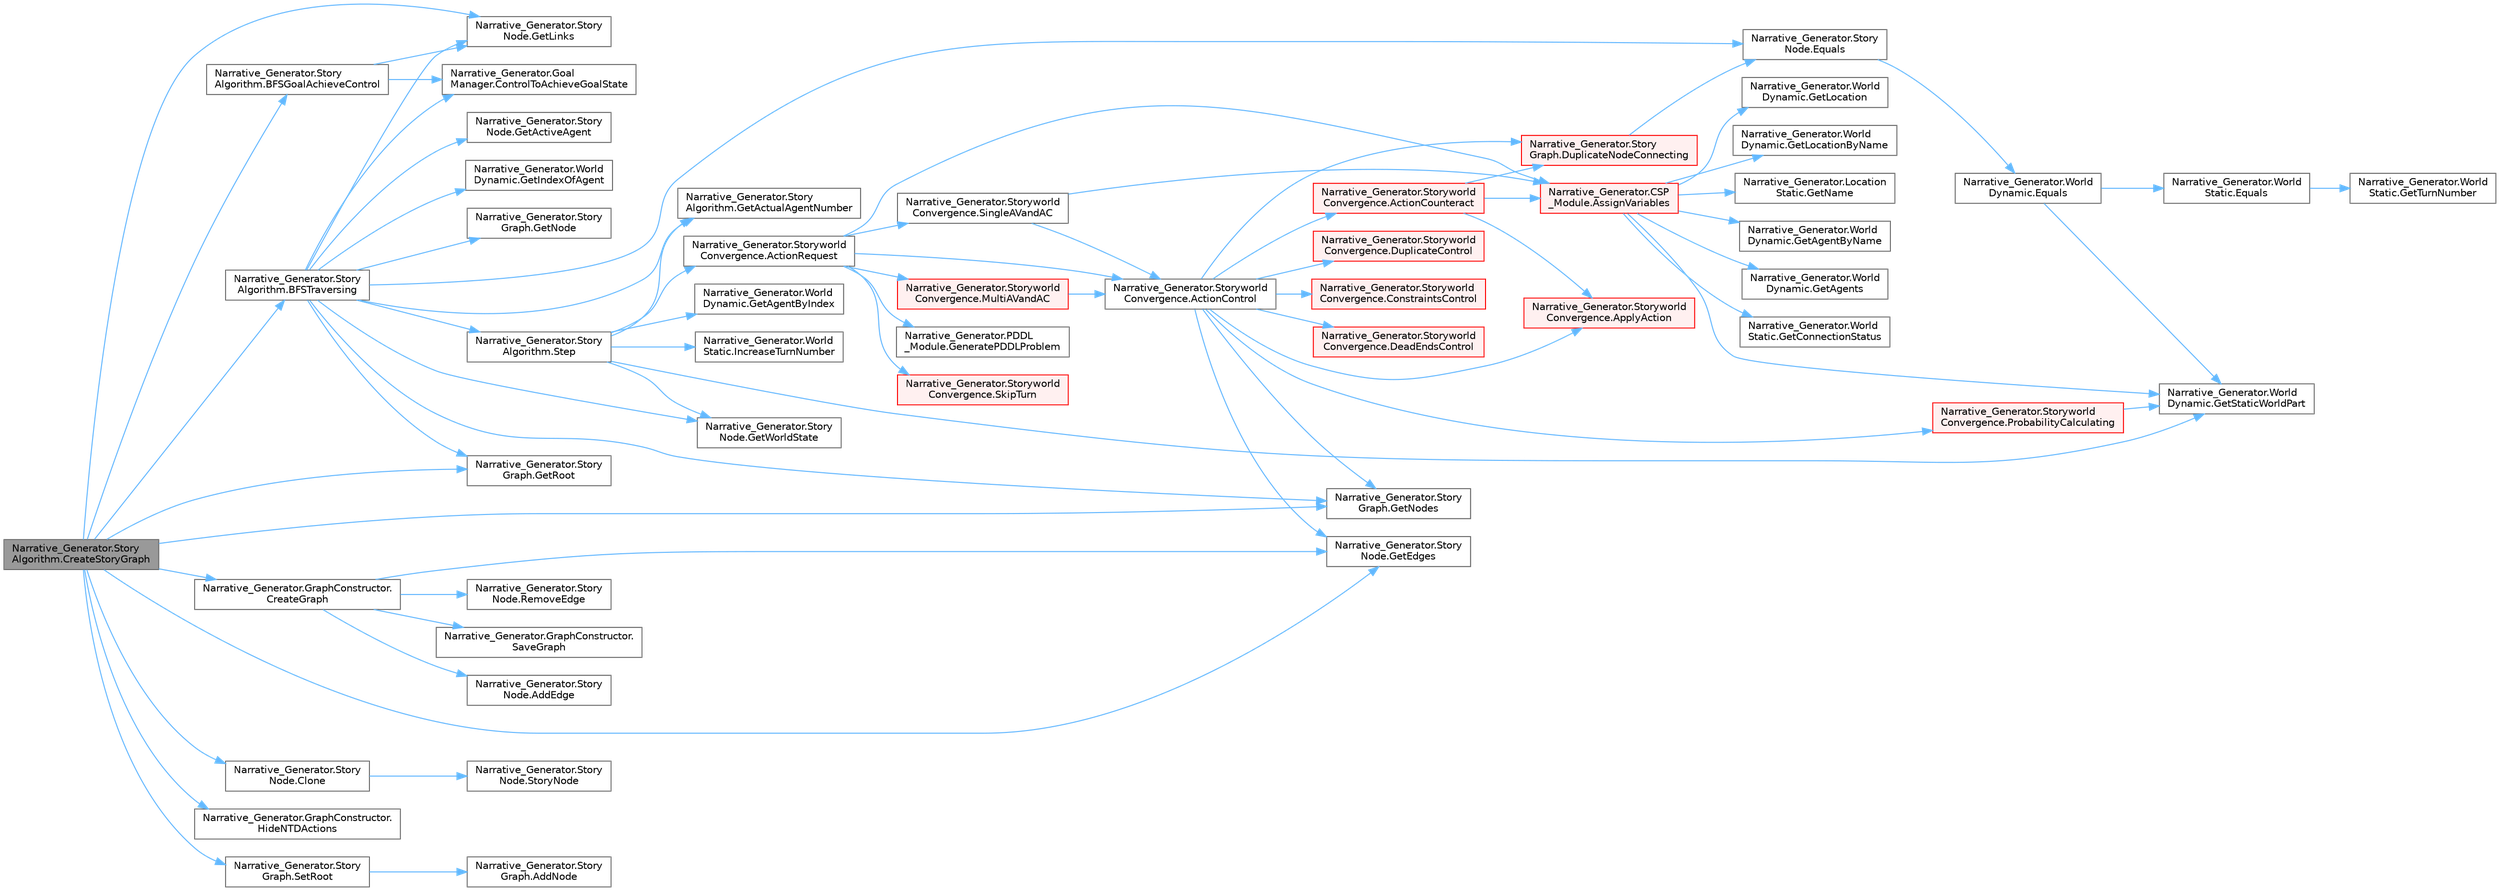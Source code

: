 digraph "Narrative_Generator.StoryAlgorithm.CreateStoryGraph"
{
 // LATEX_PDF_SIZE
  bgcolor="transparent";
  edge [fontname=Helvetica,fontsize=10,labelfontname=Helvetica,labelfontsize=10];
  node [fontname=Helvetica,fontsize=10,shape=box,height=0.2,width=0.4];
  rankdir="LR";
  Node1 [label="Narrative_Generator.Story\lAlgorithm.CreateStoryGraph",height=0.2,width=0.4,color="gray40", fillcolor="grey60", style="filled", fontcolor="black",tooltip="The method that controls the creation of the story graph."];
  Node1 -> Node2 [color="steelblue1",style="solid"];
  Node2 [label="Narrative_Generator.Story\lAlgorithm.BFSGoalAchieveControl",height=0.2,width=0.4,color="grey40", fillcolor="white", style="filled",URL="$class_narrative___generator_1_1_story_algorithm.html#a642de71021abf927ab6f4630287e3304",tooltip="A method that traverses the graph according to the concept of breadth-first search and determines the..."];
  Node2 -> Node3 [color="steelblue1",style="solid"];
  Node3 [label="Narrative_Generator.Goal\lManager.ControlToAchieveGoalState",height=0.2,width=0.4,color="grey40", fillcolor="white", style="filled",URL="$class_narrative___generator_1_1_goal_manager.html#a03884832e1dbd91103e5fa64610bcad7",tooltip="Checks the achievement of any of the goal conditions (in state)."];
  Node2 -> Node4 [color="steelblue1",style="solid"];
  Node4 [label="Narrative_Generator.Story\lNode.GetLinks",height=0.2,width=0.4,color="grey40", fillcolor="white", style="filled",URL="$class_narrative___generator_1_1_story_node.html#a97c8781334050ca7df409f2b46584660",tooltip="Returns a list of all nodes connected to this node."];
  Node1 -> Node5 [color="steelblue1",style="solid"];
  Node5 [label="Narrative_Generator.Story\lAlgorithm.BFSTraversing",height=0.2,width=0.4,color="grey40", fillcolor="white", style="filled",URL="$class_narrative___generator_1_1_story_algorithm.html#a7791dc587915617de53183d85424e7aa",tooltip="A method in which we sequentially create a story graph, node by node, starting at the root,..."];
  Node5 -> Node3 [color="steelblue1",style="solid"];
  Node5 -> Node6 [color="steelblue1",style="solid"];
  Node6 [label="Narrative_Generator.Story\lNode.Equals",height=0.2,width=0.4,color="grey40", fillcolor="white", style="filled",URL="$class_narrative___generator_1_1_story_node.html#a0b05d9dcfa6423f4247cceba1ad62eef",tooltip="Method for comparing two StoryNode instance."];
  Node6 -> Node7 [color="steelblue1",style="solid"];
  Node7 [label="Narrative_Generator.World\lDynamic.Equals",height=0.2,width=0.4,color="grey40", fillcolor="white", style="filled",URL="$class_narrative___generator_1_1_world_dynamic.html#a3b7c061efc8d23cb561bc940800e6a48",tooltip="Method for comparing two WorldDynamic instance."];
  Node7 -> Node8 [color="steelblue1",style="solid"];
  Node8 [label="Narrative_Generator.World\lStatic.Equals",height=0.2,width=0.4,color="grey40", fillcolor="white", style="filled",URL="$class_narrative___generator_1_1_world_static.html#aac70b40850296f313ceaf4f0bcad1549",tooltip="Method for comparing two WorldStatic instance."];
  Node8 -> Node9 [color="steelblue1",style="solid"];
  Node9 [label="Narrative_Generator.World\lStatic.GetTurnNumber",height=0.2,width=0.4,color="grey40", fillcolor="white", style="filled",URL="$class_narrative___generator_1_1_world_static.html#addfc6eedbd7e250cca63bec54ef714a7",tooltip="Returns the turn number."];
  Node7 -> Node10 [color="steelblue1",style="solid"];
  Node10 [label="Narrative_Generator.World\lDynamic.GetStaticWorldPart",height=0.2,width=0.4,color="grey40", fillcolor="white", style="filled",URL="$class_narrative___generator_1_1_world_dynamic.html#af84d5b47653c246de39ebfa7b791826a",tooltip="Returns a component with the static part of the state of this storyworld."];
  Node5 -> Node11 [color="steelblue1",style="solid"];
  Node11 [label="Narrative_Generator.Story\lNode.GetActiveAgent",height=0.2,width=0.4,color="grey40", fillcolor="white", style="filled",URL="$class_narrative___generator_1_1_story_node.html#ad12b92efc9b06a4ee82d4f975a4c5f1d",tooltip="Returns information about the active agent."];
  Node5 -> Node12 [color="steelblue1",style="solid"];
  Node12 [label="Narrative_Generator.Story\lAlgorithm.GetActualAgentNumber",height=0.2,width=0.4,color="grey40", fillcolor="white", style="filled",URL="$class_narrative___generator_1_1_story_algorithm.html#a13d33bb6e24a076bd720a5046193bad4",tooltip="A method that returns the index of the agent that should perform the action."];
  Node5 -> Node13 [color="steelblue1",style="solid"];
  Node13 [label="Narrative_Generator.World\lDynamic.GetIndexOfAgent",height=0.2,width=0.4,color="grey40", fillcolor="white", style="filled",URL="$class_narrative___generator_1_1_world_dynamic.html#aff1029d114e5fd8a0dea75c2cc001af8",tooltip="Returns the index of the specified agent in the list of agents."];
  Node5 -> Node4 [color="steelblue1",style="solid"];
  Node5 -> Node14 [color="steelblue1",style="solid"];
  Node14 [label="Narrative_Generator.Story\lGraph.GetNode",height=0.2,width=0.4,color="grey40", fillcolor="white", style="filled",URL="$class_narrative___generator_1_1_story_graph.html#aa2c2f7846cf71a52d3f669407a12d1c4",tooltip="Returns the specified node from the storygraph."];
  Node5 -> Node15 [color="steelblue1",style="solid"];
  Node15 [label="Narrative_Generator.Story\lGraph.GetNodes",height=0.2,width=0.4,color="grey40", fillcolor="white", style="filled",URL="$class_narrative___generator_1_1_story_graph.html#a87cf32c4d674ebd68744e77652666b57",tooltip="Returns a list of nodes in the storygraph."];
  Node5 -> Node16 [color="steelblue1",style="solid"];
  Node16 [label="Narrative_Generator.Story\lGraph.GetRoot",height=0.2,width=0.4,color="grey40", fillcolor="white", style="filled",URL="$class_narrative___generator_1_1_story_graph.html#a3100813aee5d85fa50becce42ddf5e8e",tooltip="Returns the root node of the storygraph."];
  Node5 -> Node17 [color="steelblue1",style="solid"];
  Node17 [label="Narrative_Generator.Story\lNode.GetWorldState",height=0.2,width=0.4,color="grey40", fillcolor="white", style="filled",URL="$class_narrative___generator_1_1_story_node.html#ab3e318148d1f96d599db8611347b42fb",tooltip="Returns the storyworld state stored by the node."];
  Node5 -> Node18 [color="steelblue1",style="solid"];
  Node18 [label="Narrative_Generator.Story\lAlgorithm.Step",height=0.2,width=0.4,color="grey40", fillcolor="white", style="filled",URL="$class_narrative___generator_1_1_story_algorithm.html#a14fcd8daa5dd92cef5b985a754ffa59e",tooltip="Convergence in turn asks agents for actions, checks them, applies them, counteracts them,..."];
  Node18 -> Node19 [color="steelblue1",style="solid"];
  Node19 [label="Narrative_Generator.Storyworld\lConvergence.ActionRequest",height=0.2,width=0.4,color="grey40", fillcolor="white", style="filled",URL="$class_narrative___generator_1_1_storyworld_convergence.html#a371ff7aeb10e59e3c51971228ea94378",tooltip="The agent updates his beliefs, calculates a plan, chooses an action, assigns variables to it,..."];
  Node19 -> Node20 [color="steelblue1",style="solid"];
  Node20 [label="Narrative_Generator.Storyworld\lConvergence.ActionControl",height=0.2,width=0.4,color="grey40", fillcolor="white", style="filled",URL="$class_narrative___generator_1_1_storyworld_convergence.html#ab63aeb27180c660c584261acd9e7051d",tooltip="Checking the action for violation of the established constraints and the reachability of the goal sta..."];
  Node20 -> Node21 [color="steelblue1",style="solid"];
  Node21 [label="Narrative_Generator.Storyworld\lConvergence.ActionCounteract",height=0.2,width=0.4,color="red", fillcolor="#FFF0F0", style="filled",URL="$class_narrative___generator_1_1_storyworld_convergence.html#add86637023cb151bb7e6ec3483cd500a",tooltip="A method that implements the system's response to an action that should not be applied."];
  Node21 -> Node22 [color="steelblue1",style="solid"];
  Node22 [label="Narrative_Generator.Storyworld\lConvergence.ApplyAction",height=0.2,width=0.4,color="red", fillcolor="#FFF0F0", style="filled",URL="$class_narrative___generator_1_1_storyworld_convergence.html#a445039b4f3958e2e00953e09ed37bde9",tooltip="The probability of success of the action is calculated, and if successful, it is applied."];
  Node21 -> Node47 [color="steelblue1",style="solid"];
  Node47 [label="Narrative_Generator.CSP\l_Module.AssignVariables",height=0.2,width=0.4,color="red", fillcolor="#FFF0F0", style="filled",URL="$class_narrative___generator_1_1_c_s_p___module.html#a004316ef422555e62376b259b9fc8e1d",tooltip="A method that assigns parameters to an action."];
  Node47 -> Node35 [color="steelblue1",style="solid"];
  Node35 [label="Narrative_Generator.World\lDynamic.GetAgentByName",height=0.2,width=0.4,color="grey40", fillcolor="white", style="filled",URL="$class_narrative___generator_1_1_world_dynamic.html#a9f88b0e9a4ab518930e6041610402747",tooltip="Returns the first founded agent with the specified name."];
  Node47 -> Node48 [color="steelblue1",style="solid"];
  Node48 [label="Narrative_Generator.World\lDynamic.GetAgents",height=0.2,width=0.4,color="grey40", fillcolor="white", style="filled",URL="$class_narrative___generator_1_1_world_dynamic.html#a4ab92e373f7498899df96f08e78b83e0",tooltip="Returns a list of all agents."];
  Node47 -> Node49 [color="steelblue1",style="solid"];
  Node49 [label="Narrative_Generator.World\lStatic.GetConnectionStatus",height=0.2,width=0.4,color="grey40", fillcolor="white", style="filled",URL="$class_narrative___generator_1_1_world_static.html#a9065e3f9e575c62cd237a9cf9078ba38",tooltip="Returns information about whether the rule about the presence of paths (connections) between location..."];
  Node47 -> Node50 [color="steelblue1",style="solid"];
  Node50 [label="Narrative_Generator.World\lDynamic.GetLocation",height=0.2,width=0.4,color="grey40", fillcolor="white", style="filled",URL="$class_narrative___generator_1_1_world_dynamic.html#a08a6971e9e037b7bc26cb07ed4bc7a4f",tooltip="Returns a location from the list of locations if the key (the static part of the location state) matc..."];
  Node47 -> Node51 [color="steelblue1",style="solid"];
  Node51 [label="Narrative_Generator.World\lDynamic.GetLocationByName",height=0.2,width=0.4,color="grey40", fillcolor="white", style="filled",URL="$class_narrative___generator_1_1_world_dynamic.html#a43619eb102a56e16a22a5aa5d5b7c1b0",tooltip="Returns a location from the list of locations if the specified name matches the name of the location."];
  Node47 -> Node52 [color="steelblue1",style="solid"];
  Node52 [label="Narrative_Generator.Location\lStatic.GetName",height=0.2,width=0.4,color="grey40", fillcolor="white", style="filled",URL="$class_narrative___generator_1_1_location_static.html#a3a196080501e30adb03f127eba710d47",tooltip="Method that returns the name of the location."];
  Node47 -> Node10 [color="steelblue1",style="solid"];
  Node21 -> Node57 [color="steelblue1",style="solid"];
  Node57 [label="Narrative_Generator.Story\lGraph.DuplicateNodeConnecting",height=0.2,width=0.4,color="red", fillcolor="#FFF0F0", style="filled",URL="$class_narrative___generator_1_1_story_graph.html#a3caa66943f727fc97c6a8d255f8a0db9",tooltip="Connects two nodes if both already exist and are in the graph."];
  Node57 -> Node6 [color="steelblue1",style="solid"];
  Node20 -> Node22 [color="steelblue1",style="solid"];
  Node20 -> Node63 [color="steelblue1",style="solid"];
  Node63 [label="Narrative_Generator.Storyworld\lConvergence.ConstraintsControl",height=0.2,width=0.4,color="red", fillcolor="#FFF0F0", style="filled",URL="$class_narrative___generator_1_1_storyworld_convergence.html#a65a8ae1ebd5745f372f8aec0fc879066",tooltip="Checking whether the application of an action would violate the established constraints."];
  Node20 -> Node64 [color="steelblue1",style="solid"];
  Node64 [label="Narrative_Generator.Storyworld\lConvergence.DeadEndsControl",height=0.2,width=0.4,color="red", fillcolor="#FFF0F0", style="filled",URL="$class_narrative___generator_1_1_storyworld_convergence.html#ab2470de3ef2f8ecb825831da3a80b68d",tooltip="A method that checks whether the effects of the action under test will result in a dead end in the gr..."];
  Node20 -> Node66 [color="steelblue1",style="solid"];
  Node66 [label="Narrative_Generator.Storyworld\lConvergence.DuplicateControl",height=0.2,width=0.4,color="red", fillcolor="#FFF0F0", style="filled",URL="$class_narrative___generator_1_1_storyworld_convergence.html#a9fd047254836b0bec4a91f9cd06c9683",tooltip="A method that checks whether the effects of the checked action will lead to the creation of a node th..."];
  Node20 -> Node57 [color="steelblue1",style="solid"];
  Node20 -> Node61 [color="steelblue1",style="solid"];
  Node61 [label="Narrative_Generator.Story\lNode.GetEdges",height=0.2,width=0.4,color="grey40", fillcolor="white", style="filled",URL="$class_narrative___generator_1_1_story_node.html#a546432f24cda5eb8081df4866c781feb",tooltip="Returns a list of all edges connected to the this node."];
  Node20 -> Node15 [color="steelblue1",style="solid"];
  Node20 -> Node67 [color="steelblue1",style="solid"];
  Node67 [label="Narrative_Generator.Storyworld\lConvergence.ProbabilityCalculating",height=0.2,width=0.4,color="red", fillcolor="#FFF0F0", style="filled",URL="$class_narrative___generator_1_1_storyworld_convergence.html#a0fbb8997af07668c9a8962276c53ab92",tooltip="Calculation of the probability of success of the action."];
  Node67 -> Node10 [color="steelblue1",style="solid"];
  Node19 -> Node47 [color="steelblue1",style="solid"];
  Node19 -> Node69 [color="steelblue1",style="solid"];
  Node69 [label="Narrative_Generator.PDDL\l_Module.GeneratePDDLProblem",height=0.2,width=0.4,color="grey40", fillcolor="white", style="filled",URL="$class_narrative___generator_1_1_p_d_d_l___module.html#aacd40cc3a1964965144f199800a8b428",tooltip="A method that generates a planning problem, based on the agent's beliefs, in the PDDL language."];
  Node19 -> Node70 [color="steelblue1",style="solid"];
  Node70 [label="Narrative_Generator.Storyworld\lConvergence.MultiAVandAC",height=0.2,width=0.4,color="red", fillcolor="#FFF0F0", style="filled",URL="$class_narrative___generator_1_1_storyworld_convergence.html#a27d193b37c3114cc18d690e4846de59c",tooltip="A method that assigns variables (parameters) and checks the constraints of several actions of the sam..."];
  Node70 -> Node20 [color="steelblue1",style="solid"];
  Node19 -> Node83 [color="steelblue1",style="solid"];
  Node83 [label="Narrative_Generator.Storyworld\lConvergence.SingleAVandAC",height=0.2,width=0.4,color="grey40", fillcolor="white", style="filled",URL="$class_narrative___generator_1_1_storyworld_convergence.html#a89bee4b7f2aaec44bd5aac2d8f020981",tooltip="A method that assigns variables (parameters) and checks the constraints of one specific action."];
  Node83 -> Node20 [color="steelblue1",style="solid"];
  Node83 -> Node47 [color="steelblue1",style="solid"];
  Node19 -> Node84 [color="steelblue1",style="solid"];
  Node84 [label="Narrative_Generator.Storyworld\lConvergence.SkipTurn",height=0.2,width=0.4,color="red", fillcolor="#FFF0F0", style="filled",URL="$class_narrative___generator_1_1_storyworld_convergence.html#a31d2877f2e912775e91e230e64ef1123",tooltip="To skip a turn (action), an action \"NothingToDo\" is created and applied."];
  Node18 -> Node12 [color="steelblue1",style="solid"];
  Node18 -> Node86 [color="steelblue1",style="solid"];
  Node86 [label="Narrative_Generator.World\lDynamic.GetAgentByIndex",height=0.2,width=0.4,color="grey40", fillcolor="white", style="filled",URL="$class_narrative___generator_1_1_world_dynamic.html#a082811db2064d6ee86c775bb2843bc92",tooltip="Returns the agent with the specified index."];
  Node18 -> Node10 [color="steelblue1",style="solid"];
  Node18 -> Node17 [color="steelblue1",style="solid"];
  Node18 -> Node87 [color="steelblue1",style="solid"];
  Node87 [label="Narrative_Generator.World\lStatic.IncreaseTurnNumber",height=0.2,width=0.4,color="grey40", fillcolor="white", style="filled",URL="$class_narrative___generator_1_1_world_static.html#a7aca92d28d23d64994229347f600ce42",tooltip="Increases the move turn by one."];
  Node1 -> Node88 [color="steelblue1",style="solid"];
  Node88 [label="Narrative_Generator.Story\lNode.Clone",height=0.2,width=0.4,color="grey40", fillcolor="white", style="filled",URL="$class_narrative___generator_1_1_story_node.html#ab4b52b28ba0942e21f3c0a66278f8f22",tooltip="Method for cloning an StoryNode instance."];
  Node88 -> Node89 [color="steelblue1",style="solid"];
  Node89 [label="Narrative_Generator.Story\lNode.StoryNode",height=0.2,width=0.4,color="grey40", fillcolor="white", style="filled",URL="$class_narrative___generator_1_1_story_node.html#a48457d0cb7f257faead36791966a8a87",tooltip="Constructor without parameters."];
  Node1 -> Node90 [color="steelblue1",style="solid"];
  Node90 [label="Narrative_Generator.GraphСonstructor.\lCreateGraph",height=0.2,width=0.4,color="grey40", fillcolor="white", style="filled",URL="$class_narrative___generator_1_1_graph_xD0_xA1onstructor.html#a118f6271ee78d62a921a2f99c7112388",tooltip="A method that describes the transmitted story graph in text format and creates a visualization based ..."];
  Node90 -> Node29 [color="steelblue1",style="solid"];
  Node29 [label="Narrative_Generator.Story\lNode.AddEdge",height=0.2,width=0.4,color="grey40", fillcolor="white", style="filled",URL="$class_narrative___generator_1_1_story_node.html#a0a65add5dec78fa836cec82ba6cea413",tooltip="Adds the specified edge to the list of edges connected to this node."];
  Node90 -> Node61 [color="steelblue1",style="solid"];
  Node90 -> Node91 [color="steelblue1",style="solid"];
  Node91 [label="Narrative_Generator.Story\lNode.RemoveEdge",height=0.2,width=0.4,color="grey40", fillcolor="white", style="filled",URL="$class_narrative___generator_1_1_story_node.html#a92e61e0d5774d9f75f2812c89540a2ad",tooltip="Removes the specified edge from the list of all edges connected to the this node."];
  Node90 -> Node92 [color="steelblue1",style="solid"];
  Node92 [label="Narrative_Generator.GraphСonstructor.\lSaveGraph",height=0.2,width=0.4,color="grey40", fillcolor="white", style="filled",URL="$class_narrative___generator_1_1_graph_xD0_xA1onstructor.html#ac35f0aadbeebf2a0661dc6a3c1f0cdd5",tooltip="A method that saves the textual description of the graph to a file with the specified name."];
  Node1 -> Node61 [color="steelblue1",style="solid"];
  Node1 -> Node4 [color="steelblue1",style="solid"];
  Node1 -> Node15 [color="steelblue1",style="solid"];
  Node1 -> Node16 [color="steelblue1",style="solid"];
  Node1 -> Node93 [color="steelblue1",style="solid"];
  Node93 [label="Narrative_Generator.GraphСonstructor.\lHideNTDActions",height=0.2,width=0.4,color="grey40", fillcolor="white", style="filled",URL="$class_narrative___generator_1_1_graph_xD0_xA1onstructor.html#acce388ed14826ef58cf2273dc659fa42",tooltip="Activator settings to hide \"empty\" actions."];
  Node1 -> Node94 [color="steelblue1",style="solid"];
  Node94 [label="Narrative_Generator.Story\lGraph.SetRoot",height=0.2,width=0.4,color="grey40", fillcolor="white", style="filled",URL="$class_narrative___generator_1_1_story_graph.html#a4024af2564e6862966018a251cce93f2",tooltip="Sets the root node for the storygraph."];
  Node94 -> Node24 [color="steelblue1",style="solid"];
  Node24 [label="Narrative_Generator.Story\lGraph.AddNode",height=0.2,width=0.4,color="grey40", fillcolor="white", style="filled",URL="$class_narrative___generator_1_1_story_graph.html#ae385d927dff633e65abe67aac889ad68",tooltip="Adds a node to the list of nodes in the story graph."];
}
